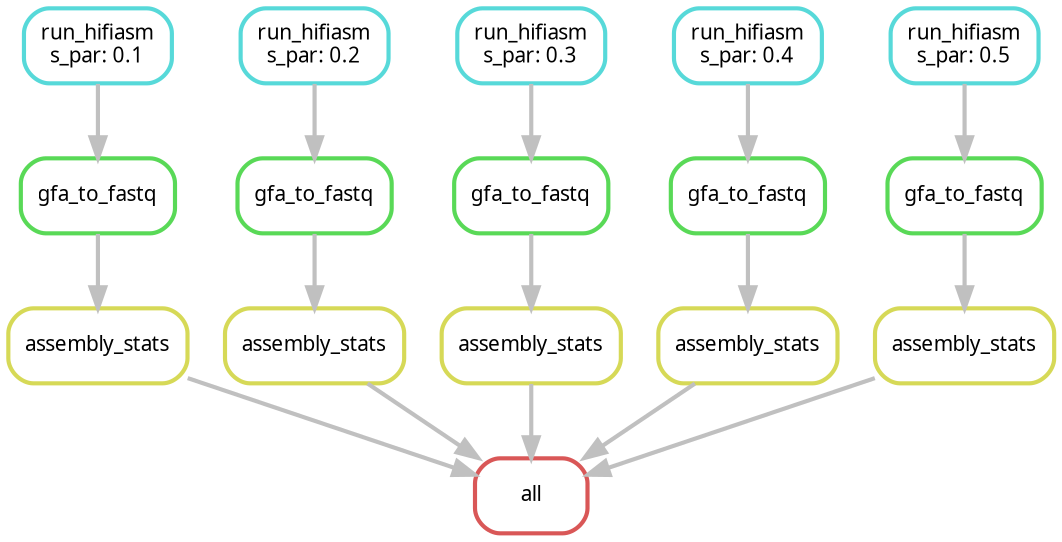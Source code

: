 digraph snakemake_dag {
    graph[bgcolor=white, margin=0];
    node[shape=box, style=rounded, fontname=sans,                 fontsize=10, penwidth=2];
    edge[penwidth=2, color=grey];
	0[label = "all", color = "0.00 0.6 0.85", style="rounded"];
	1[label = "assembly_stats", color = "0.17 0.6 0.85", style="rounded"];
	2[label = "gfa_to_fastq", color = "0.33 0.6 0.85", style="rounded"];
	3[label = "run_hifiasm\ns_par: 0.1", color = "0.50 0.6 0.85", style="rounded"];
	4[label = "assembly_stats", color = "0.17 0.6 0.85", style="rounded"];
	5[label = "gfa_to_fastq", color = "0.33 0.6 0.85", style="rounded"];
	6[label = "run_hifiasm\ns_par: 0.2", color = "0.50 0.6 0.85", style="rounded"];
	7[label = "assembly_stats", color = "0.17 0.6 0.85", style="rounded"];
	8[label = "gfa_to_fastq", color = "0.33 0.6 0.85", style="rounded"];
	9[label = "run_hifiasm\ns_par: 0.3", color = "0.50 0.6 0.85", style="rounded"];
	10[label = "assembly_stats", color = "0.17 0.6 0.85", style="rounded"];
	11[label = "gfa_to_fastq", color = "0.33 0.6 0.85", style="rounded"];
	12[label = "run_hifiasm\ns_par: 0.4", color = "0.50 0.6 0.85", style="rounded"];
	13[label = "assembly_stats", color = "0.17 0.6 0.85", style="rounded"];
	14[label = "gfa_to_fastq", color = "0.33 0.6 0.85", style="rounded"];
	15[label = "run_hifiasm\ns_par: 0.5", color = "0.50 0.6 0.85", style="rounded"];
	1 -> 0
	4 -> 0
	7 -> 0
	10 -> 0
	13 -> 0
	2 -> 1
	3 -> 2
	5 -> 4
	6 -> 5
	8 -> 7
	9 -> 8
	11 -> 10
	12 -> 11
	14 -> 13
	15 -> 14
}            
